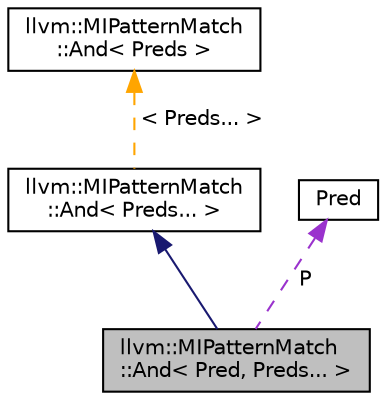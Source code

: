 digraph "llvm::MIPatternMatch::And&lt; Pred, Preds... &gt;"
{
 // LATEX_PDF_SIZE
  bgcolor="transparent";
  edge [fontname="Helvetica",fontsize="10",labelfontname="Helvetica",labelfontsize="10"];
  node [fontname="Helvetica",fontsize="10",shape="box"];
  Node1 [label="llvm::MIPatternMatch\l::And\< Pred, Preds... \>",height=0.2,width=0.4,color="black", fillcolor="grey75", style="filled", fontcolor="black",tooltip=" "];
  Node2 -> Node1 [dir="back",color="midnightblue",fontsize="10",style="solid",fontname="Helvetica"];
  Node2 [label="llvm::MIPatternMatch\l::And\< Preds... \>",height=0.2,width=0.4,color="black",URL="$structllvm_1_1MIPatternMatch_1_1And.html",tooltip=" "];
  Node3 -> Node2 [dir="back",color="orange",fontsize="10",style="dashed",label=" \< Preds... \>" ,fontname="Helvetica"];
  Node3 [label="llvm::MIPatternMatch\l::And\< Preds \>",height=0.2,width=0.4,color="black",URL="$structllvm_1_1MIPatternMatch_1_1And.html",tooltip="Matching combinators."];
  Node4 -> Node1 [dir="back",color="darkorchid3",fontsize="10",style="dashed",label=" P" ,fontname="Helvetica"];
  Node4 [label="Pred",height=0.2,width=0.4,color="black",tooltip=" "];
}
